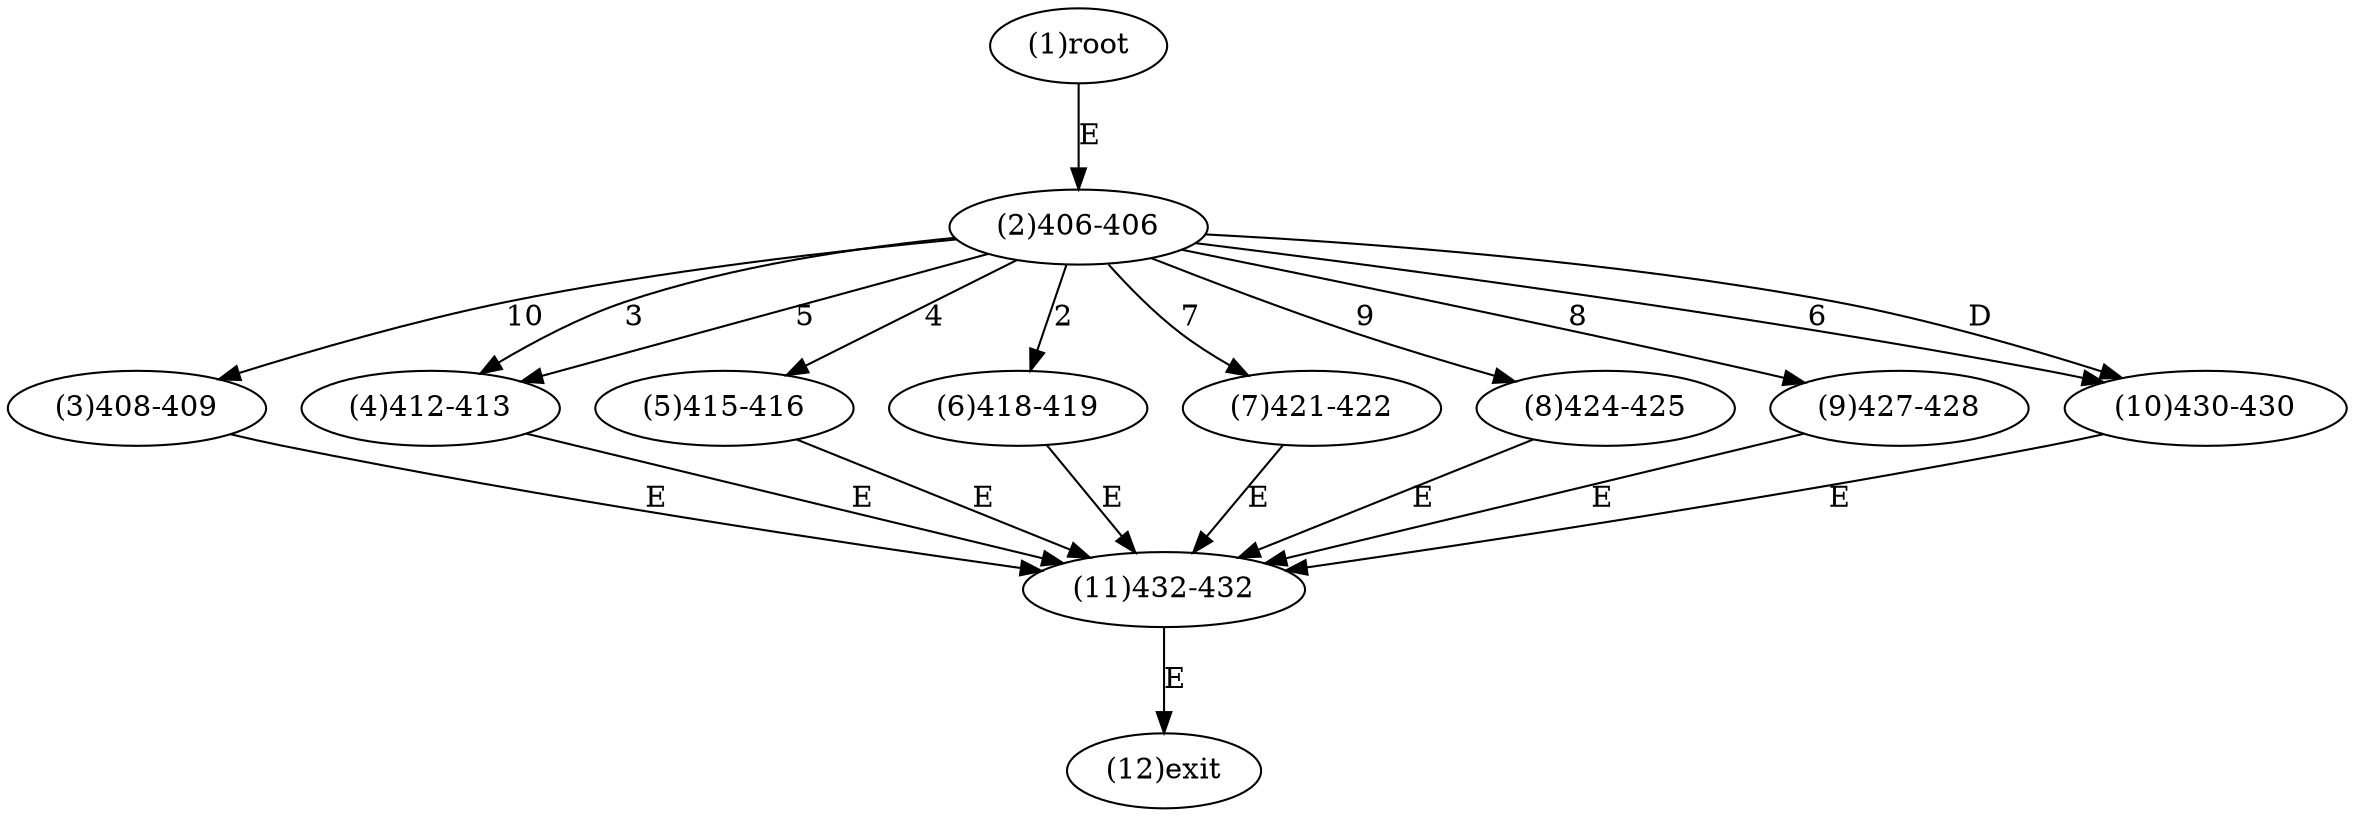 digraph "" { 
1[ label="(1)root"];
2[ label="(2)406-406"];
3[ label="(3)408-409"];
4[ label="(4)412-413"];
5[ label="(5)415-416"];
6[ label="(6)418-419"];
7[ label="(7)421-422"];
8[ label="(8)424-425"];
9[ label="(9)427-428"];
10[ label="(10)430-430"];
11[ label="(11)432-432"];
12[ label="(12)exit"];
1->2[ label="E"];
2->6[ label="2"];
2->4[ label="3"];
2->5[ label="4"];
2->4[ label="5"];
2->10[ label="6"];
2->7[ label="7"];
2->9[ label="8"];
2->8[ label="9"];
2->3[ label="10"];
2->10[ label="D"];
3->11[ label="E"];
4->11[ label="E"];
5->11[ label="E"];
6->11[ label="E"];
7->11[ label="E"];
8->11[ label="E"];
9->11[ label="E"];
10->11[ label="E"];
11->12[ label="E"];
}